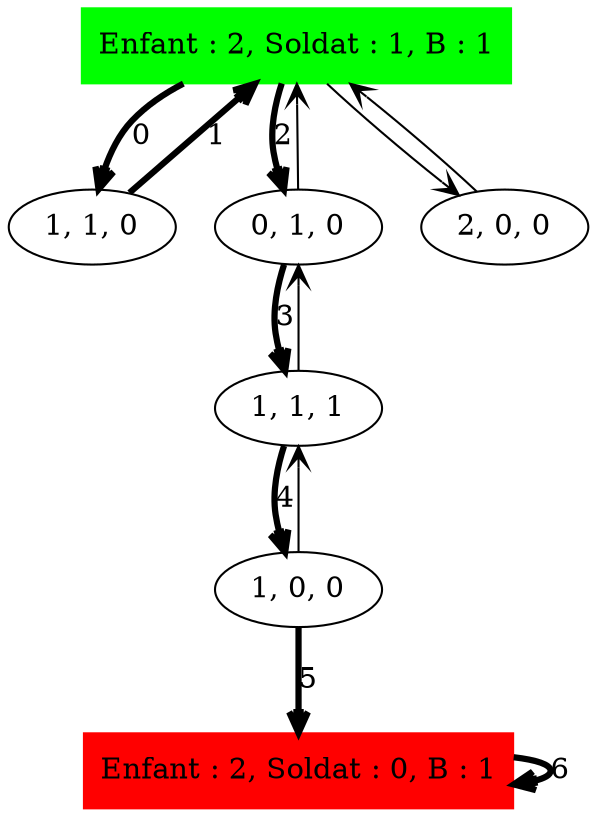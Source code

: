 digraph Soldat_Sol_ {
	initial [label="Enfant : 2, Soldat : 1, B : 1" color=green shape=box style=filled]
	final [label="Enfant : 2, Soldat : 0, B : 1" color=red shape=box style=filled]
	initial -> "1, 1, 0" [label=0 arrowhead=open penwidth=3]
	initial -> "0, 1, 0" [label=2 arrowhead=open penwidth=3]
	initial -> "2, 0, 0" [arrowhead=open]
	"2, 0, 0" -> initial [arrowhead=open]
	"0, 1, 0" -> "1, 1, 1" [label=3 arrowhead=open penwidth=3]
	"0, 1, 0" -> initial [arrowhead=open]
	"1, 1, 1" -> "0, 1, 0" [arrowhead=open]
	"1, 1, 1" -> "1, 0, 0" [label=4 arrowhead=open penwidth=3]
	"1, 0, 0" -> final [label=5 arrowhead=open penwidth=3]
	"1, 0, 0" -> "1, 1, 1" [arrowhead=open]
	final -> final [label=6 arrowhead=open penwidth=3]
	"1, 1, 0" -> initial [label=1 arrowhead=open penwidth=3]
}
